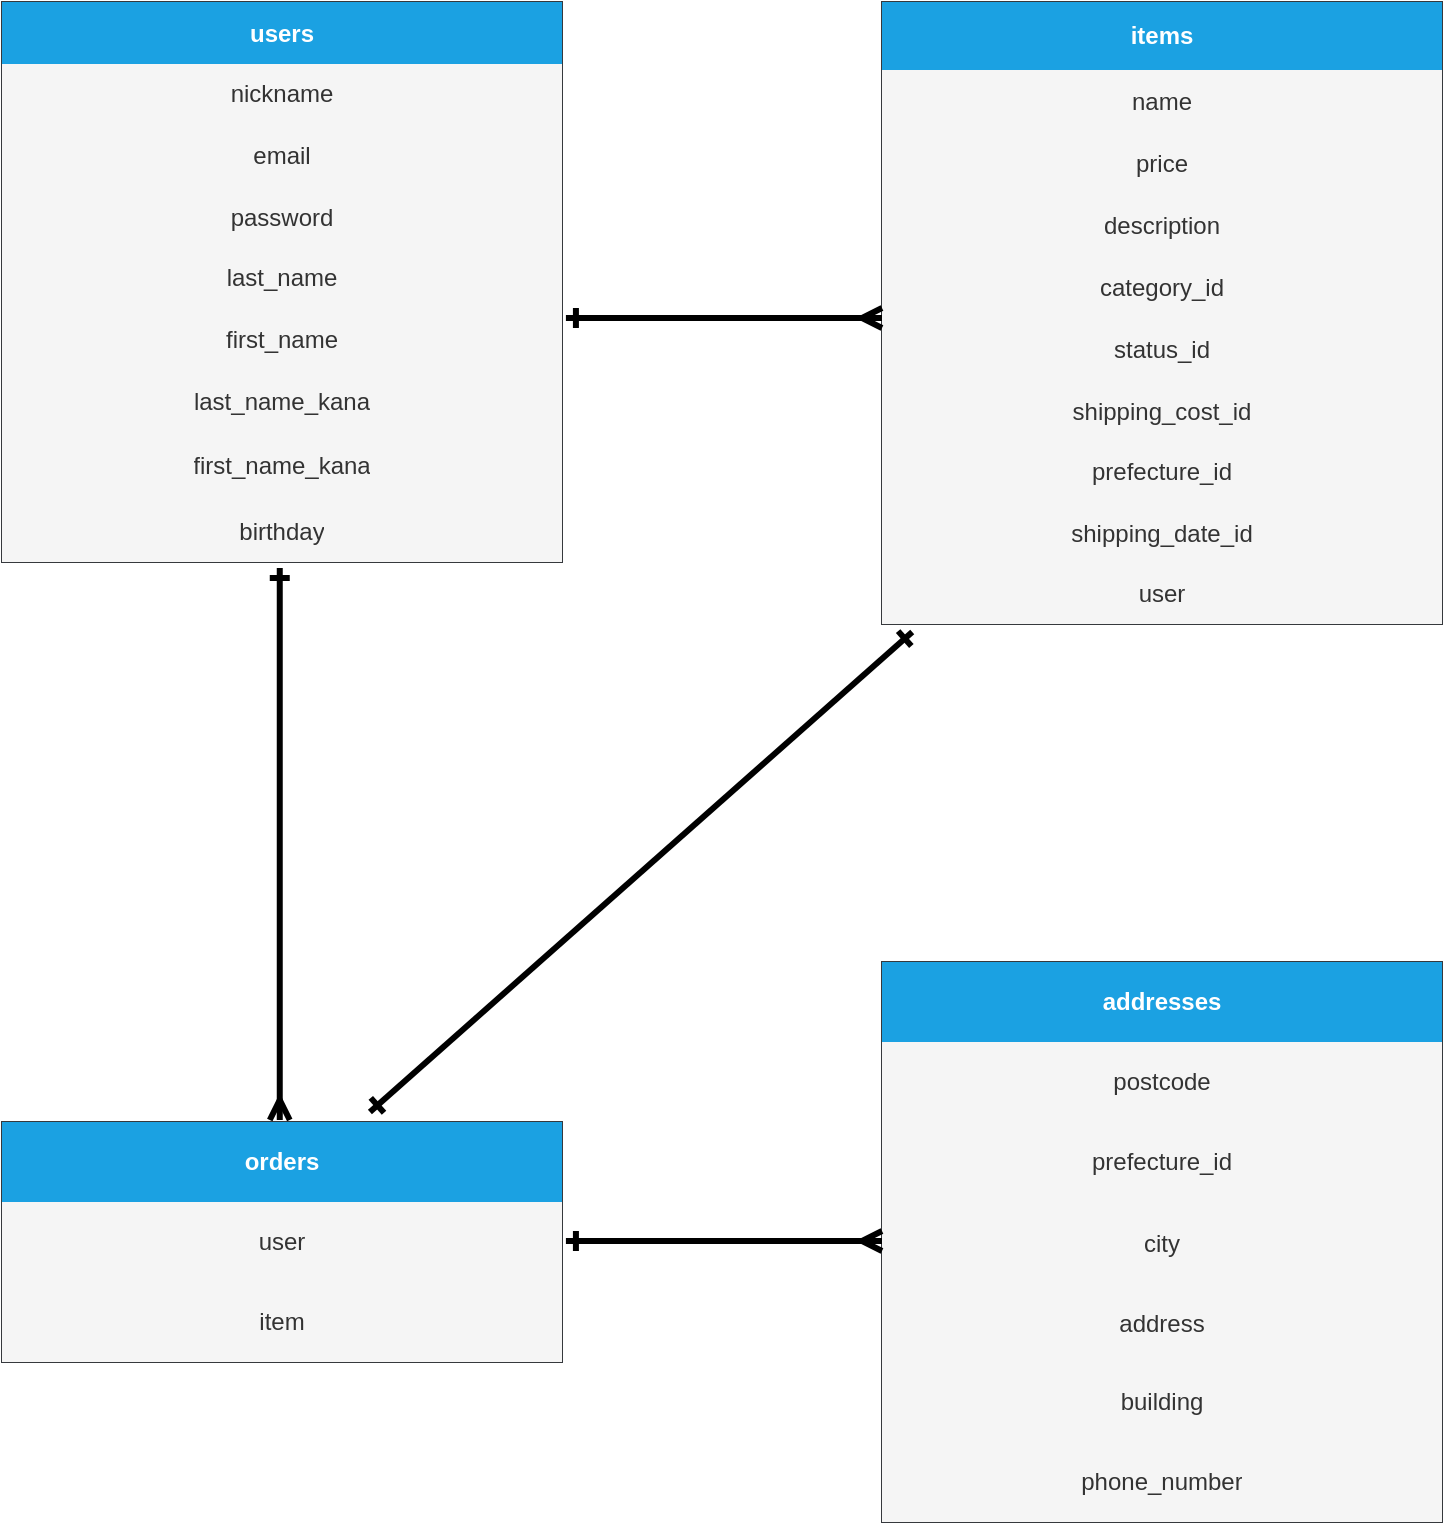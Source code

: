 <mxfile>
    <diagram id="CfeEgnIalNk639Q8_uDK" name="ページ1">
        <mxGraphModel dx="1032" dy="756" grid="1" gridSize="10" guides="1" tooltips="1" connect="1" arrows="1" fold="1" page="1" pageScale="1" pageWidth="827" pageHeight="1169" math="0" shadow="0">
            <root>
                <mxCell id="0"/>
                <mxCell id="1" parent="0"/>
                <mxCell id="88" value="" style="shape=table;startSize=0;container=1;collapsible=0;childLayout=tableLayout;fillColor=#eeeeee;strokeColor=#36393d;fontColor=#000000;" vertex="1" parent="1">
                    <mxGeometry x="40" y="200" width="280" height="280" as="geometry"/>
                </mxCell>
                <mxCell id="89" value="" style="shape=partialRectangle;collapsible=0;dropTarget=0;pointerEvents=0;fillColor=none;top=0;left=0;bottom=0;right=0;points=[[0,0.5],[1,0.5]];portConstraint=eastwest;strokeColor=default;" vertex="1" parent="88">
                    <mxGeometry width="280" height="31" as="geometry"/>
                </mxCell>
                <mxCell id="90" value="users" style="shape=partialRectangle;html=1;whiteSpace=wrap;connectable=0;overflow=hidden;fillColor=#1ba1e2;top=0;left=0;bottom=0;right=0;pointerEvents=1;strokeColor=#006EAF;fontStyle=1;fontColor=#ffffff;" vertex="1" parent="89">
                    <mxGeometry width="280" height="31" as="geometry">
                        <mxRectangle width="280" height="31" as="alternateBounds"/>
                    </mxGeometry>
                </mxCell>
                <mxCell id="95" style="shape=partialRectangle;collapsible=0;dropTarget=0;pointerEvents=0;fillColor=none;top=0;left=0;bottom=0;right=0;points=[[0,0.5],[1,0.5]];portConstraint=eastwest;strokeColor=default;" vertex="1" parent="88">
                    <mxGeometry y="31" width="280" height="30" as="geometry"/>
                </mxCell>
                <mxCell id="96" value="nickname" style="shape=partialRectangle;html=1;whiteSpace=wrap;connectable=0;overflow=hidden;top=0;left=0;bottom=0;right=0;pointerEvents=1;fontStyle=0;fillColor=#f5f5f5;fontColor=#333333;strokeColor=#666666;" vertex="1" parent="95">
                    <mxGeometry width="280" height="30" as="geometry">
                        <mxRectangle width="280" height="30" as="alternateBounds"/>
                    </mxGeometry>
                </mxCell>
                <mxCell id="91" value="" style="shape=partialRectangle;collapsible=0;dropTarget=0;pointerEvents=0;fillColor=none;top=0;left=0;bottom=0;right=0;points=[[0,0.5],[1,0.5]];portConstraint=eastwest;strokeColor=default;" vertex="1" parent="88">
                    <mxGeometry y="61" width="280" height="31" as="geometry"/>
                </mxCell>
                <mxCell id="92" value="email" style="shape=partialRectangle;html=1;whiteSpace=wrap;connectable=0;overflow=hidden;top=0;left=0;bottom=0;right=0;pointerEvents=1;fillColor=#f5f5f5;fontColor=#333333;strokeColor=#666666;" vertex="1" parent="91">
                    <mxGeometry width="280" height="31" as="geometry">
                        <mxRectangle width="280" height="31" as="alternateBounds"/>
                    </mxGeometry>
                </mxCell>
                <mxCell id="97" style="shape=partialRectangle;collapsible=0;dropTarget=0;pointerEvents=0;fillColor=none;top=0;left=0;bottom=0;right=0;points=[[0,0.5],[1,0.5]];portConstraint=eastwest;strokeColor=default;" vertex="1" parent="88">
                    <mxGeometry y="92" width="280" height="31" as="geometry"/>
                </mxCell>
                <mxCell id="98" value="password" style="shape=partialRectangle;html=1;whiteSpace=wrap;connectable=0;overflow=hidden;top=0;left=0;bottom=0;right=0;pointerEvents=1;fillColor=#f5f5f5;fontColor=#333333;strokeColor=#666666;" vertex="1" parent="97">
                    <mxGeometry width="280" height="31" as="geometry">
                        <mxRectangle width="280" height="31" as="alternateBounds"/>
                    </mxGeometry>
                </mxCell>
                <mxCell id="115" style="shape=partialRectangle;collapsible=0;dropTarget=0;pointerEvents=0;fillColor=none;top=0;left=0;bottom=0;right=0;points=[[0,0.5],[1,0.5]];portConstraint=eastwest;strokeColor=default;" vertex="1" parent="88">
                    <mxGeometry y="123" width="280" height="30" as="geometry"/>
                </mxCell>
                <mxCell id="116" value="last_name" style="shape=partialRectangle;html=1;whiteSpace=wrap;connectable=0;overflow=hidden;top=0;left=0;bottom=0;right=0;pointerEvents=1;fillColor=#f5f5f5;fontColor=#333333;strokeColor=#666666;" vertex="1" parent="115">
                    <mxGeometry width="280" height="30" as="geometry">
                        <mxRectangle width="280" height="30" as="alternateBounds"/>
                    </mxGeometry>
                </mxCell>
                <mxCell id="113" style="shape=partialRectangle;collapsible=0;dropTarget=0;pointerEvents=0;fillColor=none;top=0;left=0;bottom=0;right=0;points=[[0,0.5],[1,0.5]];portConstraint=eastwest;strokeColor=default;" vertex="1" parent="88">
                    <mxGeometry y="153" width="280" height="31" as="geometry"/>
                </mxCell>
                <mxCell id="114" value="first_name" style="shape=partialRectangle;html=1;whiteSpace=wrap;connectable=0;overflow=hidden;top=0;left=0;bottom=0;right=0;pointerEvents=1;fillColor=#f5f5f5;fontColor=#333333;strokeColor=#666666;" vertex="1" parent="113">
                    <mxGeometry width="280" height="31" as="geometry">
                        <mxRectangle width="280" height="31" as="alternateBounds"/>
                    </mxGeometry>
                </mxCell>
                <mxCell id="121" style="shape=partialRectangle;collapsible=0;dropTarget=0;pointerEvents=0;fillColor=none;top=0;left=0;bottom=0;right=0;points=[[0,0.5],[1,0.5]];portConstraint=eastwest;strokeColor=default;" vertex="1" parent="88">
                    <mxGeometry y="184" width="280" height="31" as="geometry"/>
                </mxCell>
                <mxCell id="122" value="last_name_kana" style="shape=partialRectangle;html=1;whiteSpace=wrap;connectable=0;overflow=hidden;top=0;left=0;bottom=0;right=0;pointerEvents=1;fillColor=#f5f5f5;fontColor=#333333;strokeColor=#666666;" vertex="1" parent="121">
                    <mxGeometry width="280" height="31" as="geometry">
                        <mxRectangle width="280" height="31" as="alternateBounds"/>
                    </mxGeometry>
                </mxCell>
                <mxCell id="119" style="shape=partialRectangle;collapsible=0;dropTarget=0;pointerEvents=0;fillColor=none;top=0;left=0;bottom=0;right=0;points=[[0,0.5],[1,0.5]];portConstraint=eastwest;strokeColor=default;" vertex="1" parent="88">
                    <mxGeometry y="215" width="280" height="34" as="geometry"/>
                </mxCell>
                <mxCell id="120" value="first_name_kana" style="shape=partialRectangle;html=1;whiteSpace=wrap;connectable=0;overflow=hidden;top=0;left=0;bottom=0;right=0;pointerEvents=1;fillColor=#f5f5f5;fontColor=#333333;strokeColor=#666666;" vertex="1" parent="119">
                    <mxGeometry width="280" height="34" as="geometry">
                        <mxRectangle width="280" height="34" as="alternateBounds"/>
                    </mxGeometry>
                </mxCell>
                <mxCell id="117" style="shape=partialRectangle;collapsible=0;dropTarget=0;pointerEvents=0;fillColor=none;top=0;left=0;bottom=0;right=0;points=[[0,0.5],[1,0.5]];portConstraint=eastwest;strokeColor=default;" vertex="1" parent="88">
                    <mxGeometry y="249" width="280" height="31" as="geometry"/>
                </mxCell>
                <mxCell id="118" value="birthday" style="shape=partialRectangle;html=1;whiteSpace=wrap;connectable=0;overflow=hidden;top=0;left=0;bottom=0;right=0;pointerEvents=1;fillColor=#f5f5f5;fontColor=#333333;strokeColor=#666666;" vertex="1" parent="117">
                    <mxGeometry width="280" height="31" as="geometry">
                        <mxRectangle width="280" height="31" as="alternateBounds"/>
                    </mxGeometry>
                </mxCell>
                <mxCell id="102" value="" style="shape=table;startSize=0;container=1;collapsible=0;childLayout=tableLayout;fillColor=#eeeeee;strokeColor=#36393d;fontColor=#000000;" vertex="1" parent="1">
                    <mxGeometry x="480" y="200" width="280" height="311" as="geometry"/>
                </mxCell>
                <mxCell id="103" value="" style="shape=partialRectangle;collapsible=0;dropTarget=0;pointerEvents=0;fillColor=none;top=0;left=0;bottom=0;right=0;points=[[0,0.5],[1,0.5]];portConstraint=eastwest;strokeColor=default;" vertex="1" parent="102">
                    <mxGeometry width="280" height="34" as="geometry"/>
                </mxCell>
                <mxCell id="104" value="items" style="shape=partialRectangle;html=1;whiteSpace=wrap;connectable=0;overflow=hidden;fillColor=#1ba1e2;top=0;left=0;bottom=0;right=0;pointerEvents=1;strokeColor=#006EAF;fontStyle=1;fontColor=#ffffff;" vertex="1" parent="103">
                    <mxGeometry width="280" height="34" as="geometry">
                        <mxRectangle width="280" height="34" as="alternateBounds"/>
                    </mxGeometry>
                </mxCell>
                <mxCell id="201" style="shape=partialRectangle;collapsible=0;dropTarget=0;pointerEvents=0;fillColor=none;top=0;left=0;bottom=0;right=0;points=[[0,0.5],[1,0.5]];portConstraint=eastwest;strokeColor=default;" vertex="1" parent="102">
                    <mxGeometry y="34" width="280" height="31" as="geometry"/>
                </mxCell>
                <mxCell id="202" value="name" style="shape=partialRectangle;html=1;whiteSpace=wrap;connectable=0;overflow=hidden;top=0;left=0;bottom=0;right=0;pointerEvents=1;fillColor=#f5f5f5;fontColor=#333333;strokeColor=#666666;" vertex="1" parent="201">
                    <mxGeometry width="280" height="31" as="geometry">
                        <mxRectangle width="280" height="31" as="alternateBounds"/>
                    </mxGeometry>
                </mxCell>
                <mxCell id="169" style="shape=partialRectangle;collapsible=0;dropTarget=0;pointerEvents=0;fillColor=none;top=0;left=0;bottom=0;right=0;points=[[0,0.5],[1,0.5]];portConstraint=eastwest;strokeColor=default;" vertex="1" parent="102">
                    <mxGeometry y="65" width="280" height="31" as="geometry"/>
                </mxCell>
                <mxCell id="170" value="price" style="shape=partialRectangle;html=1;whiteSpace=wrap;connectable=0;overflow=hidden;top=0;left=0;bottom=0;right=0;pointerEvents=1;fillColor=#f5f5f5;fontColor=#333333;strokeColor=#666666;" vertex="1" parent="169">
                    <mxGeometry width="280" height="31" as="geometry">
                        <mxRectangle width="280" height="31" as="alternateBounds"/>
                    </mxGeometry>
                </mxCell>
                <mxCell id="111" style="shape=partialRectangle;collapsible=0;dropTarget=0;pointerEvents=0;fillColor=none;top=0;left=0;bottom=0;right=0;points=[[0,0.5],[1,0.5]];portConstraint=eastwest;strokeColor=default;" vertex="1" parent="102">
                    <mxGeometry y="96" width="280" height="31" as="geometry"/>
                </mxCell>
                <mxCell id="112" value="description" style="shape=partialRectangle;html=1;whiteSpace=wrap;connectable=0;overflow=hidden;top=0;left=0;bottom=0;right=0;pointerEvents=1;fillColor=#f5f5f5;fontColor=#333333;strokeColor=#666666;" vertex="1" parent="111">
                    <mxGeometry width="280" height="31" as="geometry">
                        <mxRectangle width="280" height="31" as="alternateBounds"/>
                    </mxGeometry>
                </mxCell>
                <mxCell id="125" style="shape=partialRectangle;collapsible=0;dropTarget=0;pointerEvents=0;fillColor=none;top=0;left=0;bottom=0;right=0;points=[[0,0.5],[1,0.5]];portConstraint=eastwest;strokeColor=default;" vertex="1" parent="102">
                    <mxGeometry y="127" width="280" height="32" as="geometry"/>
                </mxCell>
                <mxCell id="126" value="category_id" style="shape=partialRectangle;html=1;whiteSpace=wrap;connectable=0;overflow=hidden;top=0;left=0;bottom=0;right=0;pointerEvents=1;fillColor=#f5f5f5;fontColor=#333333;strokeColor=#666666;" vertex="1" parent="125">
                    <mxGeometry width="280" height="32" as="geometry">
                        <mxRectangle width="280" height="32" as="alternateBounds"/>
                    </mxGeometry>
                </mxCell>
                <mxCell id="123" style="shape=partialRectangle;collapsible=0;dropTarget=0;pointerEvents=0;fillColor=none;top=0;left=0;bottom=0;right=0;points=[[0,0.5],[1,0.5]];portConstraint=eastwest;strokeColor=default;" vertex="1" parent="102">
                    <mxGeometry y="159" width="280" height="30" as="geometry"/>
                </mxCell>
                <mxCell id="124" value="status_id" style="shape=partialRectangle;html=1;whiteSpace=wrap;connectable=0;overflow=hidden;top=0;left=0;bottom=0;right=0;pointerEvents=1;fillColor=#f5f5f5;fontColor=#333333;strokeColor=#666666;" vertex="1" parent="123">
                    <mxGeometry width="280" height="30" as="geometry">
                        <mxRectangle width="280" height="30" as="alternateBounds"/>
                    </mxGeometry>
                </mxCell>
                <mxCell id="131" style="shape=partialRectangle;collapsible=0;dropTarget=0;pointerEvents=0;fillColor=none;top=0;left=0;bottom=0;right=0;points=[[0,0.5],[1,0.5]];portConstraint=eastwest;strokeColor=default;" vertex="1" parent="102">
                    <mxGeometry y="189" width="280" height="31" as="geometry"/>
                </mxCell>
                <mxCell id="132" value="shipping_cost_id" style="shape=partialRectangle;html=1;whiteSpace=wrap;connectable=0;overflow=hidden;top=0;left=0;bottom=0;right=0;pointerEvents=1;fillColor=#f5f5f5;fontColor=#333333;strokeColor=#666666;" vertex="1" parent="131">
                    <mxGeometry width="280" height="31" as="geometry">
                        <mxRectangle width="280" height="31" as="alternateBounds"/>
                    </mxGeometry>
                </mxCell>
                <mxCell id="129" style="shape=partialRectangle;collapsible=0;dropTarget=0;pointerEvents=0;fillColor=none;top=0;left=0;bottom=0;right=0;points=[[0,0.5],[1,0.5]];portConstraint=eastwest;strokeColor=default;" vertex="1" parent="102">
                    <mxGeometry y="220" width="280" height="30" as="geometry"/>
                </mxCell>
                <mxCell id="130" value="prefecture_id" style="shape=partialRectangle;html=1;whiteSpace=wrap;connectable=0;overflow=hidden;top=0;left=0;bottom=0;right=0;pointerEvents=1;fillColor=#f5f5f5;fontColor=#333333;strokeColor=#666666;" vertex="1" parent="129">
                    <mxGeometry width="280" height="30" as="geometry">
                        <mxRectangle width="280" height="30" as="alternateBounds"/>
                    </mxGeometry>
                </mxCell>
                <mxCell id="127" style="shape=partialRectangle;collapsible=0;dropTarget=0;pointerEvents=0;fillColor=none;top=0;left=0;bottom=0;right=0;points=[[0,0.5],[1,0.5]];portConstraint=eastwest;strokeColor=default;" vertex="1" parent="102">
                    <mxGeometry y="250" width="280" height="31" as="geometry"/>
                </mxCell>
                <mxCell id="128" value="shipping_date_id" style="shape=partialRectangle;html=1;whiteSpace=wrap;connectable=0;overflow=hidden;top=0;left=0;bottom=0;right=0;pointerEvents=1;fillColor=#f5f5f5;fontColor=#333333;strokeColor=#666666;" vertex="1" parent="127">
                    <mxGeometry width="280" height="31" as="geometry">
                        <mxRectangle width="280" height="31" as="alternateBounds"/>
                    </mxGeometry>
                </mxCell>
                <mxCell id="133" style="shape=partialRectangle;collapsible=0;dropTarget=0;pointerEvents=0;fillColor=none;top=0;left=0;bottom=0;right=0;points=[[0,0.5],[1,0.5]];portConstraint=eastwest;strokeColor=default;" vertex="1" parent="102">
                    <mxGeometry y="281" width="280" height="30" as="geometry"/>
                </mxCell>
                <mxCell id="134" value="user" style="shape=partialRectangle;html=1;whiteSpace=wrap;connectable=0;overflow=hidden;top=0;left=0;bottom=0;right=0;pointerEvents=1;fillColor=#f5f5f5;fontColor=#333333;strokeColor=#666666;" vertex="1" parent="133">
                    <mxGeometry width="280" height="30" as="geometry">
                        <mxRectangle width="280" height="30" as="alternateBounds"/>
                    </mxGeometry>
                </mxCell>
                <mxCell id="135" value="" style="shape=table;startSize=0;container=1;collapsible=0;childLayout=tableLayout;fillColor=#eeeeee;strokeColor=#36393d;fontColor=#000000;" vertex="1" parent="1">
                    <mxGeometry x="40" y="760" width="280" height="120" as="geometry"/>
                </mxCell>
                <mxCell id="136" value="" style="shape=partialRectangle;collapsible=0;dropTarget=0;pointerEvents=0;fillColor=none;top=0;left=0;bottom=0;right=0;points=[[0,0.5],[1,0.5]];portConstraint=eastwest;strokeColor=default;" vertex="1" parent="135">
                    <mxGeometry width="280" height="40" as="geometry"/>
                </mxCell>
                <mxCell id="137" value="orders" style="shape=partialRectangle;html=1;whiteSpace=wrap;connectable=0;overflow=hidden;fillColor=#1ba1e2;top=0;left=0;bottom=0;right=0;pointerEvents=1;strokeColor=#006EAF;fontStyle=1;fontColor=#ffffff;" vertex="1" parent="136">
                    <mxGeometry width="280" height="40" as="geometry">
                        <mxRectangle width="280" height="40" as="alternateBounds"/>
                    </mxGeometry>
                </mxCell>
                <mxCell id="138" style="shape=partialRectangle;collapsible=0;dropTarget=0;pointerEvents=0;fillColor=none;top=0;left=0;bottom=0;right=0;points=[[0,0.5],[1,0.5]];portConstraint=eastwest;strokeColor=default;" vertex="1" parent="135">
                    <mxGeometry y="40" width="280" height="40" as="geometry"/>
                </mxCell>
                <mxCell id="139" value="user" style="shape=partialRectangle;html=1;whiteSpace=wrap;connectable=0;overflow=hidden;top=0;left=0;bottom=0;right=0;pointerEvents=1;fontStyle=0;fillColor=#f5f5f5;fontColor=#333333;strokeColor=#666666;" vertex="1" parent="138">
                    <mxGeometry width="280" height="40" as="geometry">
                        <mxRectangle width="280" height="40" as="alternateBounds"/>
                    </mxGeometry>
                </mxCell>
                <mxCell id="140" value="" style="shape=partialRectangle;collapsible=0;dropTarget=0;pointerEvents=0;fillColor=none;top=0;left=0;bottom=0;right=0;points=[[0,0.5],[1,0.5]];portConstraint=eastwest;strokeColor=default;" vertex="1" parent="135">
                    <mxGeometry y="80" width="280" height="40" as="geometry"/>
                </mxCell>
                <mxCell id="141" value="item" style="shape=partialRectangle;html=1;whiteSpace=wrap;connectable=0;overflow=hidden;top=0;left=0;bottom=0;right=0;pointerEvents=1;fillColor=#f5f5f5;fontColor=#333333;strokeColor=#666666;" vertex="1" parent="140">
                    <mxGeometry width="280" height="40" as="geometry">
                        <mxRectangle width="280" height="40" as="alternateBounds"/>
                    </mxGeometry>
                </mxCell>
                <mxCell id="172" value="" style="shape=table;startSize=0;container=1;collapsible=0;childLayout=tableLayout;fillColor=#eeeeee;strokeColor=#36393d;fontColor=#000000;" vertex="1" parent="1">
                    <mxGeometry x="480" y="680" width="280" height="280" as="geometry"/>
                </mxCell>
                <mxCell id="173" value="" style="shape=partialRectangle;collapsible=0;dropTarget=0;pointerEvents=0;fillColor=none;top=0;left=0;bottom=0;right=0;points=[[0,0.5],[1,0.5]];portConstraint=eastwest;strokeColor=default;" vertex="1" parent="172">
                    <mxGeometry width="280" height="40" as="geometry"/>
                </mxCell>
                <mxCell id="174" value="addresses" style="shape=partialRectangle;html=1;whiteSpace=wrap;connectable=0;overflow=hidden;fillColor=#1ba1e2;top=0;left=0;bottom=0;right=0;pointerEvents=1;strokeColor=#006EAF;fontStyle=1;fontColor=#ffffff;" vertex="1" parent="173">
                    <mxGeometry width="280" height="40" as="geometry">
                        <mxRectangle width="280" height="40" as="alternateBounds"/>
                    </mxGeometry>
                </mxCell>
                <mxCell id="175" style="shape=partialRectangle;collapsible=0;dropTarget=0;pointerEvents=0;fillColor=none;top=0;left=0;bottom=0;right=0;points=[[0,0.5],[1,0.5]];portConstraint=eastwest;strokeColor=default;" vertex="1" parent="172">
                    <mxGeometry y="40" width="280" height="40" as="geometry"/>
                </mxCell>
                <mxCell id="176" value="postcode" style="shape=partialRectangle;html=1;whiteSpace=wrap;connectable=0;overflow=hidden;top=0;left=0;bottom=0;right=0;pointerEvents=1;fontStyle=0;fillColor=#f5f5f5;fontColor=#333333;strokeColor=#666666;" vertex="1" parent="175">
                    <mxGeometry width="280" height="40" as="geometry">
                        <mxRectangle width="280" height="40" as="alternateBounds"/>
                    </mxGeometry>
                </mxCell>
                <mxCell id="177" value="" style="shape=partialRectangle;collapsible=0;dropTarget=0;pointerEvents=0;fillColor=none;top=0;left=0;bottom=0;right=0;points=[[0,0.5],[1,0.5]];portConstraint=eastwest;strokeColor=default;" vertex="1" parent="172">
                    <mxGeometry y="80" width="280" height="40" as="geometry"/>
                </mxCell>
                <mxCell id="178" value="prefecture_id" style="shape=partialRectangle;html=1;whiteSpace=wrap;connectable=0;overflow=hidden;top=0;left=0;bottom=0;right=0;pointerEvents=1;fillColor=#f5f5f5;fontColor=#333333;strokeColor=#666666;" vertex="1" parent="177">
                    <mxGeometry width="280" height="40" as="geometry">
                        <mxRectangle width="280" height="40" as="alternateBounds"/>
                    </mxGeometry>
                </mxCell>
                <mxCell id="179" style="shape=partialRectangle;collapsible=0;dropTarget=0;pointerEvents=0;fillColor=none;top=0;left=0;bottom=0;right=0;points=[[0,0.5],[1,0.5]];portConstraint=eastwest;strokeColor=default;" vertex="1" parent="172">
                    <mxGeometry y="120" width="280" height="41" as="geometry"/>
                </mxCell>
                <mxCell id="180" value="city" style="shape=partialRectangle;html=1;whiteSpace=wrap;connectable=0;overflow=hidden;top=0;left=0;bottom=0;right=0;pointerEvents=1;fillColor=#f5f5f5;fontColor=#333333;strokeColor=#666666;" vertex="1" parent="179">
                    <mxGeometry width="280" height="41" as="geometry">
                        <mxRectangle width="280" height="41" as="alternateBounds"/>
                    </mxGeometry>
                </mxCell>
                <mxCell id="181" style="shape=partialRectangle;collapsible=0;dropTarget=0;pointerEvents=0;fillColor=none;top=0;left=0;bottom=0;right=0;points=[[0,0.5],[1,0.5]];portConstraint=eastwest;strokeColor=default;" vertex="1" parent="172">
                    <mxGeometry y="161" width="280" height="39" as="geometry"/>
                </mxCell>
                <mxCell id="182" value="address" style="shape=partialRectangle;html=1;whiteSpace=wrap;connectable=0;overflow=hidden;top=0;left=0;bottom=0;right=0;pointerEvents=1;fillColor=#f5f5f5;fontColor=#333333;strokeColor=#666666;" vertex="1" parent="181">
                    <mxGeometry width="280" height="39" as="geometry">
                        <mxRectangle width="280" height="39" as="alternateBounds"/>
                    </mxGeometry>
                </mxCell>
                <mxCell id="183" style="shape=partialRectangle;collapsible=0;dropTarget=0;pointerEvents=0;fillColor=none;top=0;left=0;bottom=0;right=0;points=[[0,0.5],[1,0.5]];portConstraint=eastwest;strokeColor=default;" vertex="1" parent="172">
                    <mxGeometry y="200" width="280" height="40" as="geometry"/>
                </mxCell>
                <mxCell id="184" value="building" style="shape=partialRectangle;html=1;whiteSpace=wrap;connectable=0;overflow=hidden;top=0;left=0;bottom=0;right=0;pointerEvents=1;fillColor=#f5f5f5;fontColor=#333333;strokeColor=#666666;" vertex="1" parent="183">
                    <mxGeometry width="280" height="40" as="geometry">
                        <mxRectangle width="280" height="40" as="alternateBounds"/>
                    </mxGeometry>
                </mxCell>
                <mxCell id="185" style="shape=partialRectangle;collapsible=0;dropTarget=0;pointerEvents=0;fillColor=none;top=0;left=0;bottom=0;right=0;points=[[0,0.5],[1,0.5]];portConstraint=eastwest;strokeColor=default;" vertex="1" parent="172">
                    <mxGeometry y="240" width="280" height="40" as="geometry"/>
                </mxCell>
                <mxCell id="186" value="phone_number" style="shape=partialRectangle;html=1;whiteSpace=wrap;connectable=0;overflow=hidden;top=0;left=0;bottom=0;right=0;pointerEvents=1;fillColor=#f5f5f5;fontColor=#333333;strokeColor=#666666;" vertex="1" parent="185">
                    <mxGeometry width="280" height="40" as="geometry">
                        <mxRectangle width="280" height="40" as="alternateBounds"/>
                    </mxGeometry>
                </mxCell>
                <mxCell id="194" value="" style="endArrow=ERone;html=1;fontColor=#000000;targetPerimeterSpacing=0;strokeWidth=3;exitX=0.657;exitY=-0.125;exitDx=0;exitDy=0;exitPerimeter=0;entryX=0.054;entryY=1.133;entryDx=0;entryDy=0;entryPerimeter=0;startArrow=ERone;startFill=0;endFill=0;" edge="1" parent="1" source="136" target="133">
                    <mxGeometry width="50" height="50" relative="1" as="geometry">
                        <mxPoint x="230" y="750" as="sourcePoint"/>
                        <mxPoint x="490" y="490" as="targetPoint"/>
                    </mxGeometry>
                </mxCell>
                <mxCell id="195" value="" style="endArrow=ERmany;html=1;fontColor=#000000;targetPerimeterSpacing=0;strokeWidth=3;exitX=1.007;exitY=0.161;exitDx=0;exitDy=0;exitPerimeter=0;startArrow=ERone;startFill=0;endFill=0;" edge="1" parent="1" source="113">
                    <mxGeometry width="50" height="50" relative="1" as="geometry">
                        <mxPoint x="340" y="530" as="sourcePoint"/>
                        <mxPoint x="480" y="358" as="targetPoint"/>
                    </mxGeometry>
                </mxCell>
                <mxCell id="196" value="" style="endArrow=ERmany;html=1;fontColor=#000000;targetPerimeterSpacing=0;strokeWidth=3;exitX=1.007;exitY=0.161;exitDx=0;exitDy=0;exitPerimeter=0;startArrow=ERone;startFill=0;endFill=0;" edge="1" parent="1">
                    <mxGeometry width="50" height="50" relative="1" as="geometry">
                        <mxPoint x="321.96" y="819.501" as="sourcePoint"/>
                        <mxPoint x="480" y="819.51" as="targetPoint"/>
                    </mxGeometry>
                </mxCell>
                <mxCell id="197" value="" style="endArrow=ERone;html=1;fontColor=#000000;targetPerimeterSpacing=0;strokeWidth=3;exitX=0.496;exitY=-0.025;exitDx=0;exitDy=0;exitPerimeter=0;entryX=0.496;entryY=1.097;entryDx=0;entryDy=0;entryPerimeter=0;startArrow=ERmany;startFill=0;endFill=0;" edge="1" parent="1" source="136" target="117">
                    <mxGeometry width="50" height="50" relative="1" as="geometry">
                        <mxPoint x="233.96" y="765" as="sourcePoint"/>
                        <mxPoint x="505.12" y="493.99" as="targetPoint"/>
                    </mxGeometry>
                </mxCell>
            </root>
        </mxGraphModel>
    </diagram>
</mxfile>